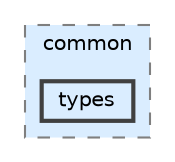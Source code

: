 digraph "src/common/types"
{
 // LATEX_PDF_SIZE
  bgcolor="transparent";
  edge [fontname=Helvetica,fontsize=10,labelfontname=Helvetica,labelfontsize=10];
  node [fontname=Helvetica,fontsize=10,shape=box,height=0.2,width=0.4];
  compound=true
  subgraph clusterdir_fdedb0aba14d44ce9d99bc100e026e6a {
    graph [ bgcolor="#daedff", pencolor="grey50", label="common", fontname=Helvetica,fontsize=10 style="filled,dashed", URL="dir_fdedb0aba14d44ce9d99bc100e026e6a.html",tooltip=""]
  dir_3bb64965c5f2d14c3afc956fd19b5871 [label="types", fillcolor="#daedff", color="grey25", style="filled,bold", URL="dir_3bb64965c5f2d14c3afc956fd19b5871.html",tooltip=""];
  }
}
